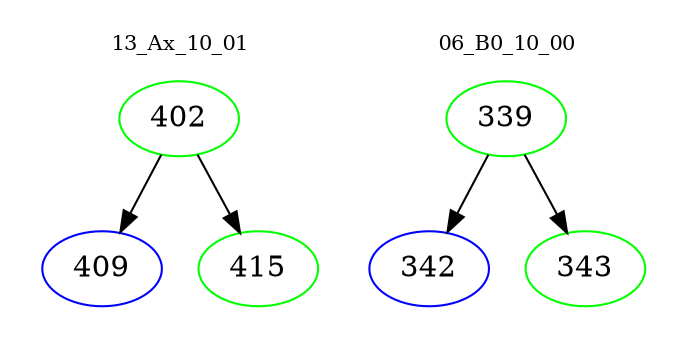 digraph{
subgraph cluster_0 {
color = white
label = "13_Ax_10_01";
fontsize=10;
T0_402 [label="402", color="green"]
T0_402 -> T0_409 [color="black"]
T0_409 [label="409", color="blue"]
T0_402 -> T0_415 [color="black"]
T0_415 [label="415", color="green"]
}
subgraph cluster_1 {
color = white
label = "06_B0_10_00";
fontsize=10;
T1_339 [label="339", color="green"]
T1_339 -> T1_342 [color="black"]
T1_342 [label="342", color="blue"]
T1_339 -> T1_343 [color="black"]
T1_343 [label="343", color="green"]
}
}
